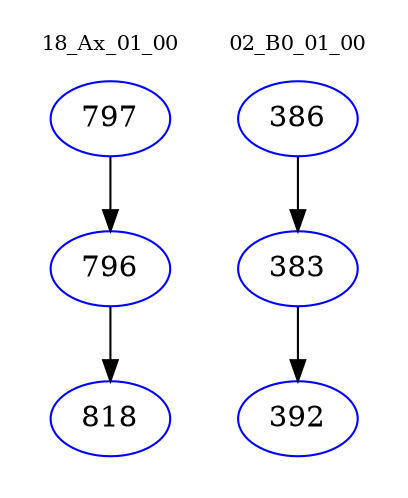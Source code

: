 digraph{
subgraph cluster_0 {
color = white
label = "18_Ax_01_00";
fontsize=10;
T0_797 [label="797", color="blue"]
T0_797 -> T0_796 [color="black"]
T0_796 [label="796", color="blue"]
T0_796 -> T0_818 [color="black"]
T0_818 [label="818", color="blue"]
}
subgraph cluster_1 {
color = white
label = "02_B0_01_00";
fontsize=10;
T1_386 [label="386", color="blue"]
T1_386 -> T1_383 [color="black"]
T1_383 [label="383", color="blue"]
T1_383 -> T1_392 [color="black"]
T1_392 [label="392", color="blue"]
}
}
